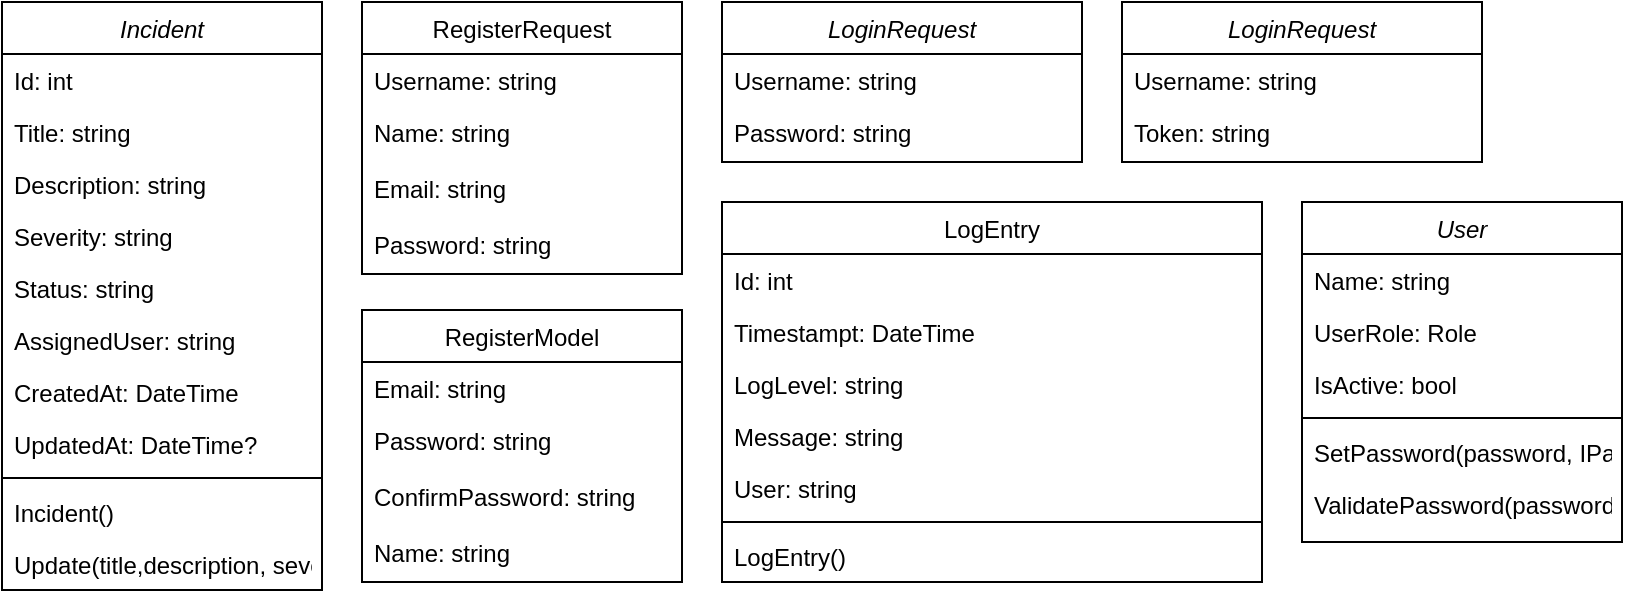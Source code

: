 <mxfile version="24.8.0">
  <diagram name="Page-1" id="sA2TaMOlu-rt0IuZEkXP">
    <mxGraphModel dx="993" dy="518" grid="1" gridSize="10" guides="1" tooltips="1" connect="1" arrows="1" fold="1" page="1" pageScale="1" pageWidth="827" pageHeight="1169" math="0" shadow="0">
      <root>
        <mxCell id="0" />
        <mxCell id="1" parent="0" />
        <mxCell id="LqWLmvq-m5tQjc4MXfpM-107" value="Incident" style="swimlane;fontStyle=2;align=center;verticalAlign=top;childLayout=stackLayout;horizontal=1;startSize=26;horizontalStack=0;resizeParent=1;resizeLast=0;collapsible=1;marginBottom=0;rounded=0;shadow=0;strokeWidth=1;" vertex="1" parent="1">
          <mxGeometry y="160" width="160" height="294" as="geometry">
            <mxRectangle x="230" y="140" width="160" height="26" as="alternateBounds" />
          </mxGeometry>
        </mxCell>
        <mxCell id="LqWLmvq-m5tQjc4MXfpM-108" value="Id: int" style="text;align=left;verticalAlign=top;spacingLeft=4;spacingRight=4;overflow=hidden;rotatable=0;points=[[0,0.5],[1,0.5]];portConstraint=eastwest;" vertex="1" parent="LqWLmvq-m5tQjc4MXfpM-107">
          <mxGeometry y="26" width="160" height="26" as="geometry" />
        </mxCell>
        <mxCell id="LqWLmvq-m5tQjc4MXfpM-109" value="Title: string " style="text;align=left;verticalAlign=top;spacingLeft=4;spacingRight=4;overflow=hidden;rotatable=0;points=[[0,0.5],[1,0.5]];portConstraint=eastwest;rounded=0;shadow=0;html=0;" vertex="1" parent="LqWLmvq-m5tQjc4MXfpM-107">
          <mxGeometry y="52" width="160" height="26" as="geometry" />
        </mxCell>
        <mxCell id="LqWLmvq-m5tQjc4MXfpM-110" value="Description: string" style="text;align=left;verticalAlign=top;spacingLeft=4;spacingRight=4;overflow=hidden;rotatable=0;points=[[0,0.5],[1,0.5]];portConstraint=eastwest;rounded=0;shadow=0;html=0;" vertex="1" parent="LqWLmvq-m5tQjc4MXfpM-107">
          <mxGeometry y="78" width="160" height="26" as="geometry" />
        </mxCell>
        <mxCell id="LqWLmvq-m5tQjc4MXfpM-111" value="Severity: string  " style="text;align=left;verticalAlign=top;spacingLeft=4;spacingRight=4;overflow=hidden;rotatable=0;points=[[0,0.5],[1,0.5]];portConstraint=eastwest;rounded=0;shadow=0;html=0;" vertex="1" parent="LqWLmvq-m5tQjc4MXfpM-107">
          <mxGeometry y="104" width="160" height="26" as="geometry" />
        </mxCell>
        <mxCell id="LqWLmvq-m5tQjc4MXfpM-112" value="Status: string " style="text;align=left;verticalAlign=top;spacingLeft=4;spacingRight=4;overflow=hidden;rotatable=0;points=[[0,0.5],[1,0.5]];portConstraint=eastwest;rounded=0;shadow=0;html=0;" vertex="1" parent="LqWLmvq-m5tQjc4MXfpM-107">
          <mxGeometry y="130" width="160" height="26" as="geometry" />
        </mxCell>
        <mxCell id="LqWLmvq-m5tQjc4MXfpM-113" value="AssignedUser: string" style="text;align=left;verticalAlign=top;spacingLeft=4;spacingRight=4;overflow=hidden;rotatable=0;points=[[0,0.5],[1,0.5]];portConstraint=eastwest;rounded=0;shadow=0;html=0;" vertex="1" parent="LqWLmvq-m5tQjc4MXfpM-107">
          <mxGeometry y="156" width="160" height="26" as="geometry" />
        </mxCell>
        <mxCell id="LqWLmvq-m5tQjc4MXfpM-114" value="CreatedAt: DateTime" style="text;align=left;verticalAlign=top;spacingLeft=4;spacingRight=4;overflow=hidden;rotatable=0;points=[[0,0.5],[1,0.5]];portConstraint=eastwest;rounded=0;shadow=0;html=0;" vertex="1" parent="LqWLmvq-m5tQjc4MXfpM-107">
          <mxGeometry y="182" width="160" height="26" as="geometry" />
        </mxCell>
        <mxCell id="LqWLmvq-m5tQjc4MXfpM-115" value="UpdatedAt: DateTime?" style="text;align=left;verticalAlign=top;spacingLeft=4;spacingRight=4;overflow=hidden;rotatable=0;points=[[0,0.5],[1,0.5]];portConstraint=eastwest;rounded=0;shadow=0;html=0;" vertex="1" parent="LqWLmvq-m5tQjc4MXfpM-107">
          <mxGeometry y="208" width="160" height="26" as="geometry" />
        </mxCell>
        <mxCell id="LqWLmvq-m5tQjc4MXfpM-116" value="" style="line;strokeWidth=1;fillColor=none;align=left;verticalAlign=middle;spacingTop=-1;spacingLeft=3;spacingRight=3;rotatable=0;labelPosition=right;points=[];portConstraint=eastwest;strokeColor=inherit;" vertex="1" parent="LqWLmvq-m5tQjc4MXfpM-107">
          <mxGeometry y="234" width="160" height="8" as="geometry" />
        </mxCell>
        <mxCell id="LqWLmvq-m5tQjc4MXfpM-117" value="Incident()" style="text;align=left;verticalAlign=top;spacingLeft=4;spacingRight=4;overflow=hidden;rotatable=0;points=[[0,0.5],[1,0.5]];portConstraint=eastwest;rounded=0;shadow=0;html=0;" vertex="1" parent="LqWLmvq-m5tQjc4MXfpM-107">
          <mxGeometry y="242" width="160" height="26" as="geometry" />
        </mxCell>
        <mxCell id="LqWLmvq-m5tQjc4MXfpM-118" value="Update(title,description, severity,status,assignedUser)" style="text;align=left;verticalAlign=top;spacingLeft=4;spacingRight=4;overflow=hidden;rotatable=0;points=[[0,0.5],[1,0.5]];portConstraint=eastwest;rounded=0;shadow=0;html=0;" vertex="1" parent="LqWLmvq-m5tQjc4MXfpM-107">
          <mxGeometry y="268" width="160" height="26" as="geometry" />
        </mxCell>
        <mxCell id="LqWLmvq-m5tQjc4MXfpM-119" value="LogEntry" style="swimlane;fontStyle=0;align=center;verticalAlign=top;childLayout=stackLayout;horizontal=1;startSize=26;horizontalStack=0;resizeParent=1;resizeLast=0;collapsible=1;marginBottom=0;rounded=0;shadow=0;strokeWidth=1;" vertex="1" parent="1">
          <mxGeometry x="360" y="260" width="270" height="190" as="geometry">
            <mxRectangle x="130" y="380" width="160" height="26" as="alternateBounds" />
          </mxGeometry>
        </mxCell>
        <mxCell id="LqWLmvq-m5tQjc4MXfpM-120" value="Id: int" style="text;align=left;verticalAlign=top;spacingLeft=4;spacingRight=4;overflow=hidden;rotatable=0;points=[[0,0.5],[1,0.5]];portConstraint=eastwest;" vertex="1" parent="LqWLmvq-m5tQjc4MXfpM-119">
          <mxGeometry y="26" width="270" height="26" as="geometry" />
        </mxCell>
        <mxCell id="LqWLmvq-m5tQjc4MXfpM-121" value="Timestampt: DateTime" style="text;align=left;verticalAlign=top;spacingLeft=4;spacingRight=4;overflow=hidden;rotatable=0;points=[[0,0.5],[1,0.5]];portConstraint=eastwest;" vertex="1" parent="LqWLmvq-m5tQjc4MXfpM-119">
          <mxGeometry y="52" width="270" height="26" as="geometry" />
        </mxCell>
        <mxCell id="LqWLmvq-m5tQjc4MXfpM-122" value="LogLevel: string" style="text;align=left;verticalAlign=top;spacingLeft=4;spacingRight=4;overflow=hidden;rotatable=0;points=[[0,0.5],[1,0.5]];portConstraint=eastwest;" vertex="1" parent="LqWLmvq-m5tQjc4MXfpM-119">
          <mxGeometry y="78" width="270" height="26" as="geometry" />
        </mxCell>
        <mxCell id="LqWLmvq-m5tQjc4MXfpM-123" value="Message: string" style="text;align=left;verticalAlign=top;spacingLeft=4;spacingRight=4;overflow=hidden;rotatable=0;points=[[0,0.5],[1,0.5]];portConstraint=eastwest;" vertex="1" parent="LqWLmvq-m5tQjc4MXfpM-119">
          <mxGeometry y="104" width="270" height="26" as="geometry" />
        </mxCell>
        <mxCell id="LqWLmvq-m5tQjc4MXfpM-124" value="User: string" style="text;align=left;verticalAlign=top;spacingLeft=4;spacingRight=4;overflow=hidden;rotatable=0;points=[[0,0.5],[1,0.5]];portConstraint=eastwest;" vertex="1" parent="LqWLmvq-m5tQjc4MXfpM-119">
          <mxGeometry y="130" width="270" height="26" as="geometry" />
        </mxCell>
        <mxCell id="LqWLmvq-m5tQjc4MXfpM-125" value="" style="line;strokeWidth=1;fillColor=none;align=left;verticalAlign=middle;spacingTop=-1;spacingLeft=3;spacingRight=3;rotatable=0;labelPosition=right;points=[];portConstraint=eastwest;strokeColor=inherit;" vertex="1" parent="LqWLmvq-m5tQjc4MXfpM-119">
          <mxGeometry y="156" width="270" height="8" as="geometry" />
        </mxCell>
        <mxCell id="LqWLmvq-m5tQjc4MXfpM-126" value="LogEntry()" style="text;align=left;verticalAlign=top;spacingLeft=4;spacingRight=4;overflow=hidden;rotatable=0;points=[[0,0.5],[1,0.5]];portConstraint=eastwest;" vertex="1" parent="LqWLmvq-m5tQjc4MXfpM-119">
          <mxGeometry y="164" width="270" height="26" as="geometry" />
        </mxCell>
        <mxCell id="LqWLmvq-m5tQjc4MXfpM-127" value="RegisterModel" style="swimlane;fontStyle=0;align=center;verticalAlign=top;childLayout=stackLayout;horizontal=1;startSize=26;horizontalStack=0;resizeParent=1;resizeLast=0;collapsible=1;marginBottom=0;rounded=0;shadow=0;strokeWidth=1;" vertex="1" parent="1">
          <mxGeometry x="180" y="314" width="160" height="136" as="geometry">
            <mxRectangle x="340" y="380" width="170" height="26" as="alternateBounds" />
          </mxGeometry>
        </mxCell>
        <mxCell id="LqWLmvq-m5tQjc4MXfpM-128" value="Email: string" style="text;align=left;verticalAlign=top;spacingLeft=4;spacingRight=4;overflow=hidden;rotatable=0;points=[[0,0.5],[1,0.5]];portConstraint=eastwest;" vertex="1" parent="LqWLmvq-m5tQjc4MXfpM-127">
          <mxGeometry y="26" width="160" height="26" as="geometry" />
        </mxCell>
        <mxCell id="LqWLmvq-m5tQjc4MXfpM-129" value="Password: string" style="text;align=left;verticalAlign=top;spacingLeft=4;spacingRight=4;overflow=hidden;rotatable=0;points=[[0,0.5],[1,0.5]];portConstraint=eastwest;" vertex="1" parent="LqWLmvq-m5tQjc4MXfpM-127">
          <mxGeometry y="52" width="160" height="28" as="geometry" />
        </mxCell>
        <mxCell id="LqWLmvq-m5tQjc4MXfpM-130" value="ConfirmPassword: string" style="text;align=left;verticalAlign=top;spacingLeft=4;spacingRight=4;overflow=hidden;rotatable=0;points=[[0,0.5],[1,0.5]];portConstraint=eastwest;" vertex="1" parent="LqWLmvq-m5tQjc4MXfpM-127">
          <mxGeometry y="80" width="160" height="28" as="geometry" />
        </mxCell>
        <mxCell id="LqWLmvq-m5tQjc4MXfpM-131" value="Name: string" style="text;align=left;verticalAlign=top;spacingLeft=4;spacingRight=4;overflow=hidden;rotatable=0;points=[[0,0.5],[1,0.5]];portConstraint=eastwest;" vertex="1" parent="LqWLmvq-m5tQjc4MXfpM-127">
          <mxGeometry y="108" width="160" height="28" as="geometry" />
        </mxCell>
        <mxCell id="LqWLmvq-m5tQjc4MXfpM-137" value="LoginRequest" style="swimlane;fontStyle=2;align=center;verticalAlign=top;childLayout=stackLayout;horizontal=1;startSize=26;horizontalStack=0;resizeParent=1;resizeLast=0;collapsible=1;marginBottom=0;rounded=0;shadow=0;strokeWidth=1;" vertex="1" parent="1">
          <mxGeometry x="360" y="160" width="180" height="80" as="geometry">
            <mxRectangle x="230" y="140" width="160" height="26" as="alternateBounds" />
          </mxGeometry>
        </mxCell>
        <mxCell id="LqWLmvq-m5tQjc4MXfpM-138" value="Username: string" style="text;align=left;verticalAlign=top;spacingLeft=4;spacingRight=4;overflow=hidden;rotatable=0;points=[[0,0.5],[1,0.5]];portConstraint=eastwest;" vertex="1" parent="LqWLmvq-m5tQjc4MXfpM-137">
          <mxGeometry y="26" width="180" height="26" as="geometry" />
        </mxCell>
        <mxCell id="LqWLmvq-m5tQjc4MXfpM-139" value="Password: string" style="text;align=left;verticalAlign=top;spacingLeft=4;spacingRight=4;overflow=hidden;rotatable=0;points=[[0,0.5],[1,0.5]];portConstraint=eastwest;rounded=0;shadow=0;html=0;" vertex="1" parent="LqWLmvq-m5tQjc4MXfpM-137">
          <mxGeometry y="52" width="180" height="26" as="geometry" />
        </mxCell>
        <mxCell id="LqWLmvq-m5tQjc4MXfpM-140" value="LoginRequest" style="swimlane;fontStyle=2;align=center;verticalAlign=top;childLayout=stackLayout;horizontal=1;startSize=26;horizontalStack=0;resizeParent=1;resizeLast=0;collapsible=1;marginBottom=0;rounded=0;shadow=0;strokeWidth=1;" vertex="1" parent="1">
          <mxGeometry x="560" y="160" width="180" height="80" as="geometry">
            <mxRectangle x="230" y="140" width="160" height="26" as="alternateBounds" />
          </mxGeometry>
        </mxCell>
        <mxCell id="LqWLmvq-m5tQjc4MXfpM-141" value="Username: string" style="text;align=left;verticalAlign=top;spacingLeft=4;spacingRight=4;overflow=hidden;rotatable=0;points=[[0,0.5],[1,0.5]];portConstraint=eastwest;" vertex="1" parent="LqWLmvq-m5tQjc4MXfpM-140">
          <mxGeometry y="26" width="180" height="26" as="geometry" />
        </mxCell>
        <mxCell id="LqWLmvq-m5tQjc4MXfpM-142" value="Token: string" style="text;align=left;verticalAlign=top;spacingLeft=4;spacingRight=4;overflow=hidden;rotatable=0;points=[[0,0.5],[1,0.5]];portConstraint=eastwest;rounded=0;shadow=0;html=0;" vertex="1" parent="LqWLmvq-m5tQjc4MXfpM-140">
          <mxGeometry y="52" width="180" height="26" as="geometry" />
        </mxCell>
        <mxCell id="LqWLmvq-m5tQjc4MXfpM-143" value="RegisterRequest" style="swimlane;fontStyle=0;align=center;verticalAlign=top;childLayout=stackLayout;horizontal=1;startSize=26;horizontalStack=0;resizeParent=1;resizeLast=0;collapsible=1;marginBottom=0;rounded=0;shadow=0;strokeWidth=1;" vertex="1" parent="1">
          <mxGeometry x="180" y="160" width="160" height="136" as="geometry">
            <mxRectangle x="340" y="380" width="170" height="26" as="alternateBounds" />
          </mxGeometry>
        </mxCell>
        <mxCell id="LqWLmvq-m5tQjc4MXfpM-144" value="Username: string" style="text;align=left;verticalAlign=top;spacingLeft=4;spacingRight=4;overflow=hidden;rotatable=0;points=[[0,0.5],[1,0.5]];portConstraint=eastwest;" vertex="1" parent="LqWLmvq-m5tQjc4MXfpM-143">
          <mxGeometry y="26" width="160" height="26" as="geometry" />
        </mxCell>
        <mxCell id="LqWLmvq-m5tQjc4MXfpM-145" value="Name: string" style="text;align=left;verticalAlign=top;spacingLeft=4;spacingRight=4;overflow=hidden;rotatable=0;points=[[0,0.5],[1,0.5]];portConstraint=eastwest;" vertex="1" parent="LqWLmvq-m5tQjc4MXfpM-143">
          <mxGeometry y="52" width="160" height="28" as="geometry" />
        </mxCell>
        <mxCell id="LqWLmvq-m5tQjc4MXfpM-146" value="Email: string" style="text;align=left;verticalAlign=top;spacingLeft=4;spacingRight=4;overflow=hidden;rotatable=0;points=[[0,0.5],[1,0.5]];portConstraint=eastwest;" vertex="1" parent="LqWLmvq-m5tQjc4MXfpM-143">
          <mxGeometry y="80" width="160" height="28" as="geometry" />
        </mxCell>
        <mxCell id="LqWLmvq-m5tQjc4MXfpM-147" value="Password: string" style="text;align=left;verticalAlign=top;spacingLeft=4;spacingRight=4;overflow=hidden;rotatable=0;points=[[0,0.5],[1,0.5]];portConstraint=eastwest;" vertex="1" parent="LqWLmvq-m5tQjc4MXfpM-143">
          <mxGeometry y="108" width="160" height="28" as="geometry" />
        </mxCell>
        <mxCell id="LqWLmvq-m5tQjc4MXfpM-148" value="User" style="swimlane;fontStyle=2;align=center;verticalAlign=top;childLayout=stackLayout;horizontal=1;startSize=26;horizontalStack=0;resizeParent=1;resizeLast=0;collapsible=1;marginBottom=0;rounded=0;shadow=0;strokeWidth=1;" vertex="1" parent="1">
          <mxGeometry x="650" y="260" width="160" height="170" as="geometry">
            <mxRectangle x="230" y="140" width="160" height="26" as="alternateBounds" />
          </mxGeometry>
        </mxCell>
        <mxCell id="LqWLmvq-m5tQjc4MXfpM-149" value="Name: string" style="text;align=left;verticalAlign=top;spacingLeft=4;spacingRight=4;overflow=hidden;rotatable=0;points=[[0,0.5],[1,0.5]];portConstraint=eastwest;" vertex="1" parent="LqWLmvq-m5tQjc4MXfpM-148">
          <mxGeometry y="26" width="160" height="26" as="geometry" />
        </mxCell>
        <mxCell id="LqWLmvq-m5tQjc4MXfpM-150" value="UserRole: Role" style="text;align=left;verticalAlign=top;spacingLeft=4;spacingRight=4;overflow=hidden;rotatable=0;points=[[0,0.5],[1,0.5]];portConstraint=eastwest;rounded=0;shadow=0;html=0;" vertex="1" parent="LqWLmvq-m5tQjc4MXfpM-148">
          <mxGeometry y="52" width="160" height="26" as="geometry" />
        </mxCell>
        <mxCell id="LqWLmvq-m5tQjc4MXfpM-151" value="IsActive: bool" style="text;align=left;verticalAlign=top;spacingLeft=4;spacingRight=4;overflow=hidden;rotatable=0;points=[[0,0.5],[1,0.5]];portConstraint=eastwest;rounded=0;shadow=0;html=0;" vertex="1" parent="LqWLmvq-m5tQjc4MXfpM-148">
          <mxGeometry y="78" width="160" height="26" as="geometry" />
        </mxCell>
        <mxCell id="LqWLmvq-m5tQjc4MXfpM-152" value="" style="line;strokeWidth=1;fillColor=none;align=left;verticalAlign=middle;spacingTop=-1;spacingLeft=3;spacingRight=3;rotatable=0;labelPosition=right;points=[];portConstraint=eastwest;strokeColor=inherit;" vertex="1" parent="LqWLmvq-m5tQjc4MXfpM-148">
          <mxGeometry y="104" width="160" height="8" as="geometry" />
        </mxCell>
        <mxCell id="LqWLmvq-m5tQjc4MXfpM-153" value="SetPassword(password, IPasswordHasher, passwordHasher)" style="text;align=left;verticalAlign=top;spacingLeft=4;spacingRight=4;overflow=hidden;rotatable=0;points=[[0,0.5],[1,0.5]];portConstraint=eastwest;rounded=0;shadow=0;html=0;" vertex="1" parent="LqWLmvq-m5tQjc4MXfpM-148">
          <mxGeometry y="112" width="160" height="26" as="geometry" />
        </mxCell>
        <mxCell id="LqWLmvq-m5tQjc4MXfpM-154" value="ValidatePassword(password,IpasswordHasher,passwordHasher)" style="text;align=left;verticalAlign=top;spacingLeft=4;spacingRight=4;overflow=hidden;rotatable=0;points=[[0,0.5],[1,0.5]];portConstraint=eastwest;rounded=0;shadow=0;html=0;" vertex="1" parent="LqWLmvq-m5tQjc4MXfpM-148">
          <mxGeometry y="138" width="160" height="26" as="geometry" />
        </mxCell>
      </root>
    </mxGraphModel>
  </diagram>
</mxfile>
